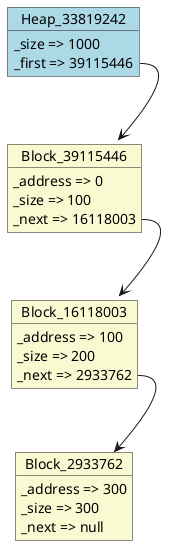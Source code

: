 @startuml object
object Heap_33819242#LightBlue {
  _size => 1000
  _first => 39115446
}
object Block_39115446#LightGoldenRodYellow {
  _address => 0
  _size => 100
  _next => 16118003
}
object Block_16118003#LightGoldenRodYellow {
  _address => 100
  _size => 200
  _next => 2933762
}
object Block_2933762#LightGoldenRodYellow {
  _address => 300
  _size => 300
  _next => null
}
Block_16118003::_next --> Block_2933762
Block_39115446::_next --> Block_16118003
Heap_33819242::_first --> Block_39115446
@enduml
